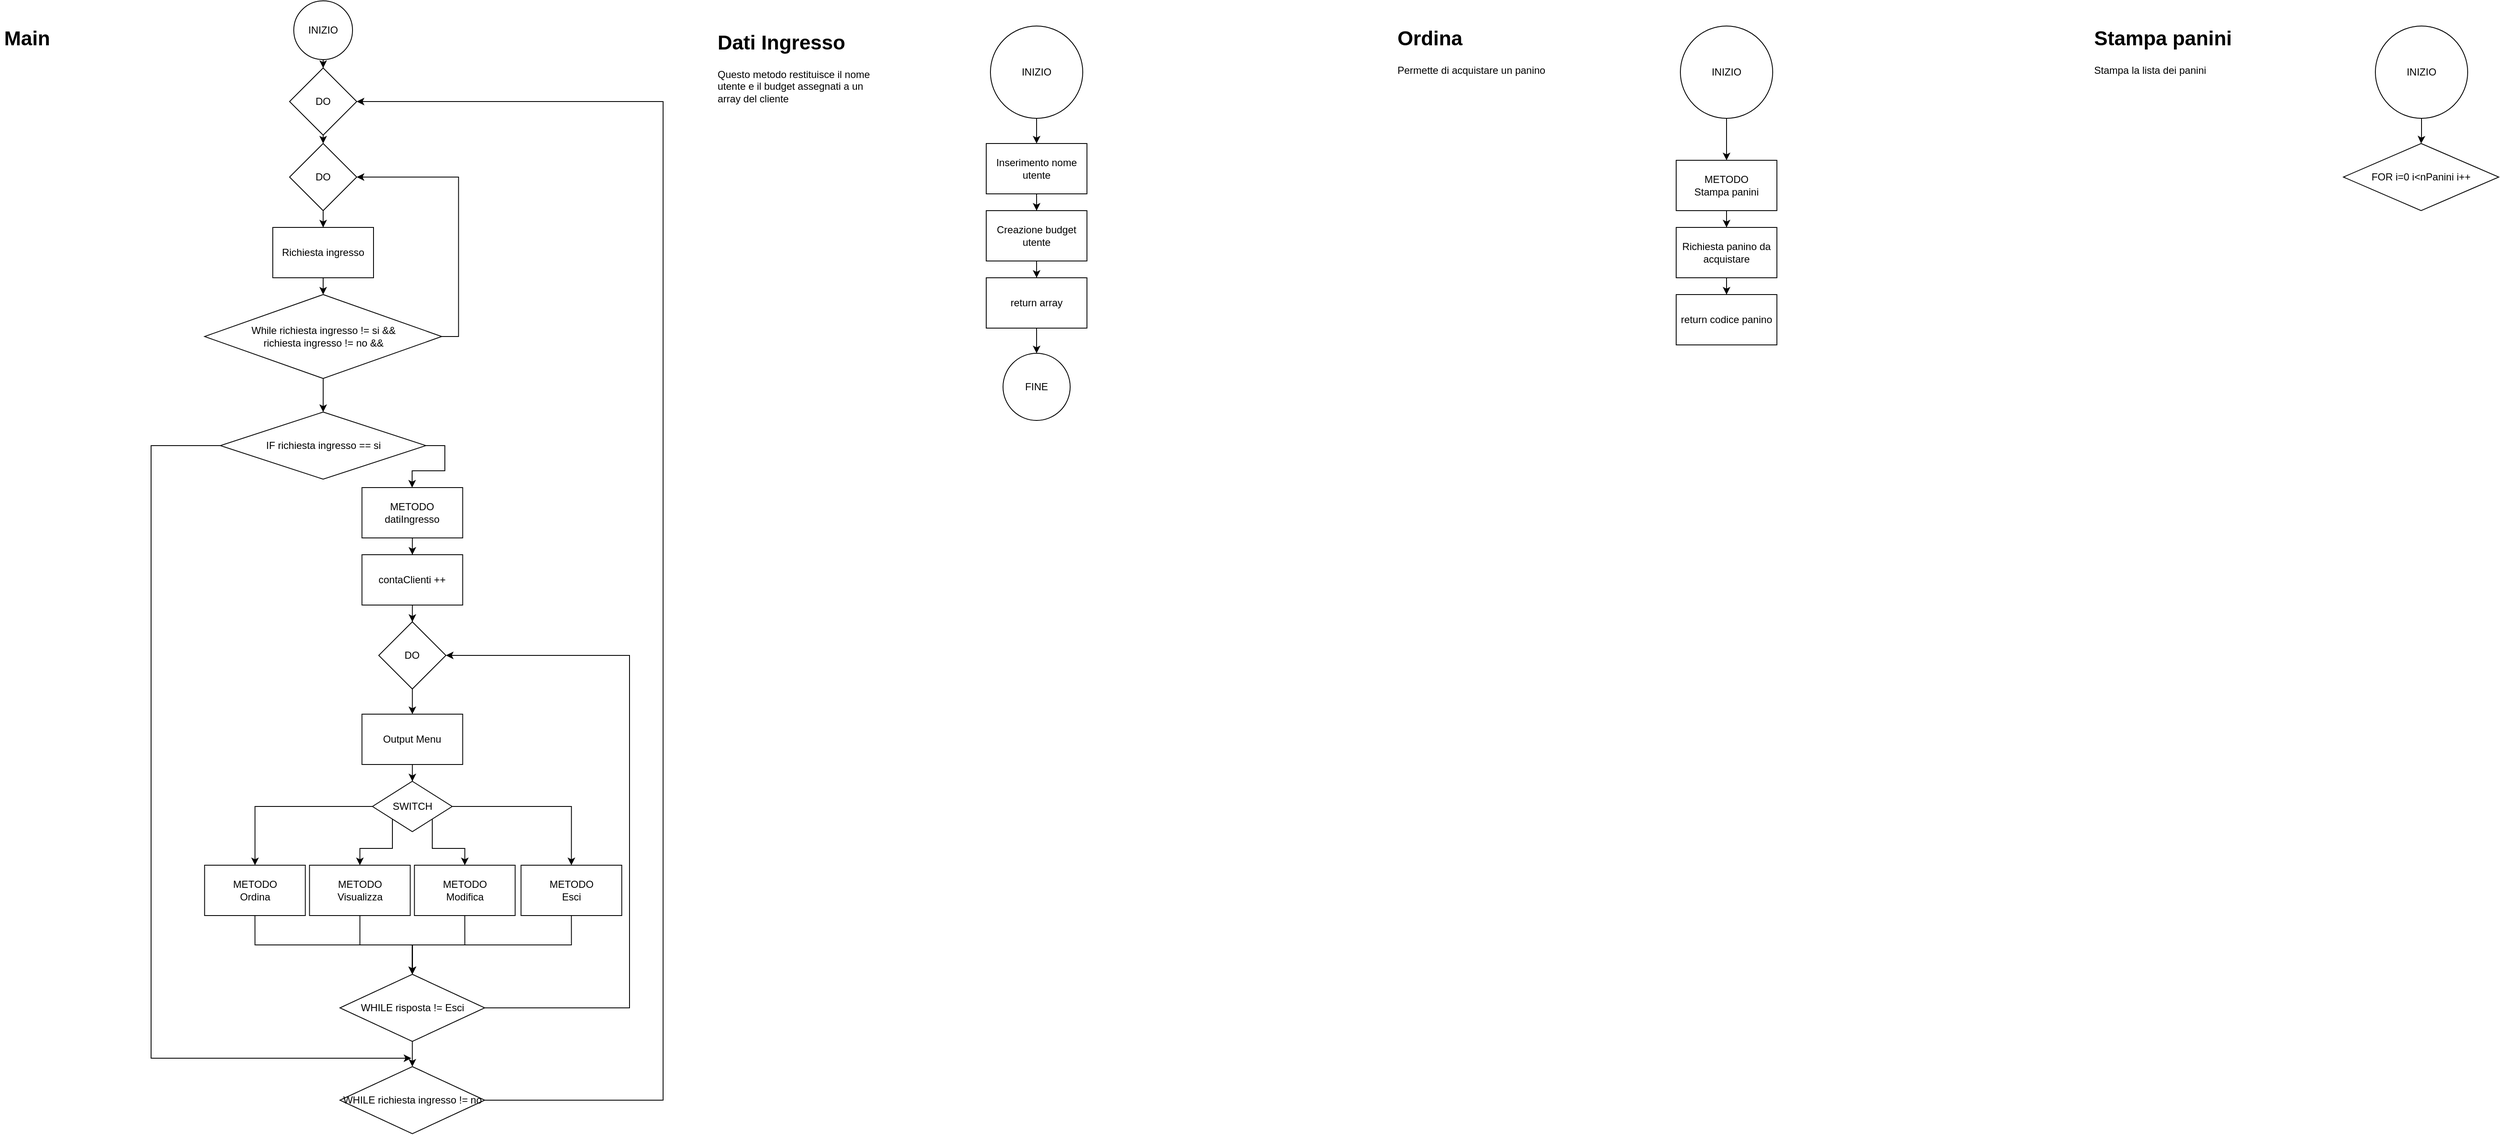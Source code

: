 <mxfile version="20.8.22" type="github">
  <diagram name="Pagina-1" id="Z9nMC2QJXrqbn2bzxSSh">
    <mxGraphModel dx="1211" dy="1828" grid="1" gridSize="10" guides="1" tooltips="1" connect="1" arrows="1" fold="1" page="1" pageScale="1" pageWidth="827" pageHeight="1169" math="0" shadow="0">
      <root>
        <mxCell id="0" />
        <mxCell id="1" parent="0" />
        <mxCell id="PisBybdUnTNBp_6gU8Jg-70" value="" style="edgeStyle=orthogonalEdgeStyle;rounded=0;orthogonalLoop=1;jettySize=auto;html=1;" edge="1" parent="1" source="PisBybdUnTNBp_6gU8Jg-2" target="PisBybdUnTNBp_6gU8Jg-69">
          <mxGeometry relative="1" as="geometry" />
        </mxCell>
        <mxCell id="PisBybdUnTNBp_6gU8Jg-2" value="INIZIO" style="ellipse;whiteSpace=wrap;html=1;aspect=fixed;" vertex="1" parent="1">
          <mxGeometry x="360" y="-10" width="70" height="70" as="geometry" />
        </mxCell>
        <mxCell id="PisBybdUnTNBp_6gU8Jg-4" value="&lt;h1&gt;Main&lt;/h1&gt;&lt;p&gt;&lt;br&gt;&lt;/p&gt;" style="text;html=1;strokeColor=none;fillColor=none;spacing=5;spacingTop=-20;whiteSpace=wrap;overflow=hidden;rounded=0;" vertex="1" parent="1">
          <mxGeometry x="10" y="15" width="190" height="120" as="geometry" />
        </mxCell>
        <mxCell id="PisBybdUnTNBp_6gU8Jg-13" value="" style="edgeStyle=orthogonalEdgeStyle;rounded=0;orthogonalLoop=1;jettySize=auto;html=1;" edge="1" parent="1" source="PisBybdUnTNBp_6gU8Jg-5" target="PisBybdUnTNBp_6gU8Jg-12">
          <mxGeometry relative="1" as="geometry" />
        </mxCell>
        <mxCell id="PisBybdUnTNBp_6gU8Jg-5" value="DO" style="rhombus;whiteSpace=wrap;html=1;" vertex="1" parent="1">
          <mxGeometry x="355" y="160" width="80" height="80" as="geometry" />
        </mxCell>
        <mxCell id="PisBybdUnTNBp_6gU8Jg-15" style="edgeStyle=orthogonalEdgeStyle;rounded=0;orthogonalLoop=1;jettySize=auto;html=1;exitX=0.5;exitY=1;exitDx=0;exitDy=0;entryX=0.5;entryY=0;entryDx=0;entryDy=0;" edge="1" parent="1" source="PisBybdUnTNBp_6gU8Jg-12" target="PisBybdUnTNBp_6gU8Jg-14">
          <mxGeometry relative="1" as="geometry" />
        </mxCell>
        <mxCell id="PisBybdUnTNBp_6gU8Jg-12" value="Richiesta ingresso" style="whiteSpace=wrap;html=1;" vertex="1" parent="1">
          <mxGeometry x="335" y="260" width="120" height="60" as="geometry" />
        </mxCell>
        <mxCell id="PisBybdUnTNBp_6gU8Jg-20" value="" style="edgeStyle=orthogonalEdgeStyle;rounded=0;orthogonalLoop=1;jettySize=auto;html=1;" edge="1" parent="1" source="PisBybdUnTNBp_6gU8Jg-14" target="PisBybdUnTNBp_6gU8Jg-19">
          <mxGeometry relative="1" as="geometry" />
        </mxCell>
        <mxCell id="PisBybdUnTNBp_6gU8Jg-68" style="edgeStyle=orthogonalEdgeStyle;rounded=0;orthogonalLoop=1;jettySize=auto;html=1;exitX=1;exitY=0.5;exitDx=0;exitDy=0;entryX=1;entryY=0.5;entryDx=0;entryDy=0;" edge="1" parent="1" source="PisBybdUnTNBp_6gU8Jg-14" target="PisBybdUnTNBp_6gU8Jg-5">
          <mxGeometry relative="1" as="geometry" />
        </mxCell>
        <mxCell id="PisBybdUnTNBp_6gU8Jg-14" value="While richiesta ingresso != si &amp;amp;&amp;amp;&lt;br&gt;richiesta ingresso != no &amp;amp;&amp;amp;" style="rhombus;whiteSpace=wrap;html=1;" vertex="1" parent="1">
          <mxGeometry x="253.75" y="340" width="282.5" height="100" as="geometry" />
        </mxCell>
        <mxCell id="PisBybdUnTNBp_6gU8Jg-29" value="" style="edgeStyle=orthogonalEdgeStyle;rounded=0;orthogonalLoop=1;jettySize=auto;html=1;" edge="1" parent="1" target="PisBybdUnTNBp_6gU8Jg-28">
          <mxGeometry relative="1" as="geometry">
            <mxPoint x="441.25" y="520" as="sourcePoint" />
            <Array as="points">
              <mxPoint x="540" y="520" />
              <mxPoint x="540" y="550" />
              <mxPoint x="501" y="550" />
            </Array>
          </mxGeometry>
        </mxCell>
        <mxCell id="PisBybdUnTNBp_6gU8Jg-75" style="edgeStyle=orthogonalEdgeStyle;rounded=0;orthogonalLoop=1;jettySize=auto;html=1;exitX=0;exitY=0.5;exitDx=0;exitDy=0;" edge="1" parent="1" source="PisBybdUnTNBp_6gU8Jg-19">
          <mxGeometry relative="1" as="geometry">
            <mxPoint x="500" y="1250" as="targetPoint" />
            <Array as="points">
              <mxPoint x="190" y="520" />
              <mxPoint x="190" y="1250" />
            </Array>
          </mxGeometry>
        </mxCell>
        <mxCell id="PisBybdUnTNBp_6gU8Jg-19" value="IF richiesta ingresso == si" style="rhombus;whiteSpace=wrap;html=1;" vertex="1" parent="1">
          <mxGeometry x="272.5" y="480" width="245" height="80" as="geometry" />
        </mxCell>
        <mxCell id="PisBybdUnTNBp_6gU8Jg-25" value="" style="edgeStyle=orthogonalEdgeStyle;rounded=0;orthogonalLoop=1;jettySize=auto;html=1;" edge="1" parent="1" source="PisBybdUnTNBp_6gU8Jg-22" target="PisBybdUnTNBp_6gU8Jg-24">
          <mxGeometry relative="1" as="geometry" />
        </mxCell>
        <mxCell id="PisBybdUnTNBp_6gU8Jg-22" value="Inserimento nome utente" style="whiteSpace=wrap;html=1;" vertex="1" parent="1">
          <mxGeometry x="1185" y="160" width="120" height="60" as="geometry" />
        </mxCell>
        <mxCell id="PisBybdUnTNBp_6gU8Jg-37" value="" style="edgeStyle=orthogonalEdgeStyle;rounded=0;orthogonalLoop=1;jettySize=auto;html=1;" edge="1" parent="1" source="PisBybdUnTNBp_6gU8Jg-24" target="PisBybdUnTNBp_6gU8Jg-36">
          <mxGeometry relative="1" as="geometry" />
        </mxCell>
        <mxCell id="PisBybdUnTNBp_6gU8Jg-24" value="Creazione budget utente" style="whiteSpace=wrap;html=1;" vertex="1" parent="1">
          <mxGeometry x="1185" y="240" width="120" height="60" as="geometry" />
        </mxCell>
        <mxCell id="PisBybdUnTNBp_6gU8Jg-31" value="" style="edgeStyle=orthogonalEdgeStyle;rounded=0;orthogonalLoop=1;jettySize=auto;html=1;" edge="1" parent="1" source="PisBybdUnTNBp_6gU8Jg-28" target="PisBybdUnTNBp_6gU8Jg-30">
          <mxGeometry relative="1" as="geometry" />
        </mxCell>
        <mxCell id="PisBybdUnTNBp_6gU8Jg-28" value="METODO datiIngresso" style="whiteSpace=wrap;html=1;" vertex="1" parent="1">
          <mxGeometry x="441.25" y="570" width="120" height="60" as="geometry" />
        </mxCell>
        <mxCell id="PisBybdUnTNBp_6gU8Jg-43" value="" style="edgeStyle=orthogonalEdgeStyle;rounded=0;orthogonalLoop=1;jettySize=auto;html=1;" edge="1" parent="1" source="PisBybdUnTNBp_6gU8Jg-30" target="PisBybdUnTNBp_6gU8Jg-42">
          <mxGeometry relative="1" as="geometry" />
        </mxCell>
        <mxCell id="PisBybdUnTNBp_6gU8Jg-30" value="contaClienti ++" style="whiteSpace=wrap;html=1;" vertex="1" parent="1">
          <mxGeometry x="441.25" y="650" width="120" height="60" as="geometry" />
        </mxCell>
        <mxCell id="PisBybdUnTNBp_6gU8Jg-35" style="edgeStyle=orthogonalEdgeStyle;rounded=0;orthogonalLoop=1;jettySize=auto;html=1;exitX=0.5;exitY=1;exitDx=0;exitDy=0;entryX=0.5;entryY=0;entryDx=0;entryDy=0;" edge="1" parent="1" source="PisBybdUnTNBp_6gU8Jg-32" target="PisBybdUnTNBp_6gU8Jg-22">
          <mxGeometry relative="1" as="geometry" />
        </mxCell>
        <mxCell id="PisBybdUnTNBp_6gU8Jg-32" value="INIZIO" style="ellipse;whiteSpace=wrap;html=1;aspect=fixed;" vertex="1" parent="1">
          <mxGeometry x="1190" y="20" width="110" height="110" as="geometry" />
        </mxCell>
        <mxCell id="PisBybdUnTNBp_6gU8Jg-34" value="&lt;h1&gt;Dati Ingresso&lt;/h1&gt;&lt;p&gt;Questo metodo restituisce il nome utente e il budget assegnati a un array del cliente&lt;/p&gt;" style="text;html=1;strokeColor=none;fillColor=none;spacing=5;spacingTop=-20;whiteSpace=wrap;overflow=hidden;rounded=0;" vertex="1" parent="1">
          <mxGeometry x="860" y="20" width="190" height="100" as="geometry" />
        </mxCell>
        <mxCell id="PisBybdUnTNBp_6gU8Jg-39" value="" style="edgeStyle=orthogonalEdgeStyle;rounded=0;orthogonalLoop=1;jettySize=auto;html=1;" edge="1" parent="1" source="PisBybdUnTNBp_6gU8Jg-36" target="PisBybdUnTNBp_6gU8Jg-38">
          <mxGeometry relative="1" as="geometry" />
        </mxCell>
        <mxCell id="PisBybdUnTNBp_6gU8Jg-36" value="return array" style="whiteSpace=wrap;html=1;" vertex="1" parent="1">
          <mxGeometry x="1185" y="320" width="120" height="60" as="geometry" />
        </mxCell>
        <mxCell id="PisBybdUnTNBp_6gU8Jg-38" value="FINE" style="ellipse;whiteSpace=wrap;html=1;" vertex="1" parent="1">
          <mxGeometry x="1205" y="410" width="80" height="80" as="geometry" />
        </mxCell>
        <mxCell id="PisBybdUnTNBp_6gU8Jg-45" value="" style="edgeStyle=orthogonalEdgeStyle;rounded=0;orthogonalLoop=1;jettySize=auto;html=1;" edge="1" parent="1" source="PisBybdUnTNBp_6gU8Jg-42" target="PisBybdUnTNBp_6gU8Jg-44">
          <mxGeometry relative="1" as="geometry" />
        </mxCell>
        <mxCell id="PisBybdUnTNBp_6gU8Jg-42" value="DO" style="rhombus;whiteSpace=wrap;html=1;" vertex="1" parent="1">
          <mxGeometry x="461.25" y="730" width="80" height="80" as="geometry" />
        </mxCell>
        <mxCell id="PisBybdUnTNBp_6gU8Jg-47" value="" style="edgeStyle=orthogonalEdgeStyle;rounded=0;orthogonalLoop=1;jettySize=auto;html=1;" edge="1" parent="1" source="PisBybdUnTNBp_6gU8Jg-44" target="PisBybdUnTNBp_6gU8Jg-46">
          <mxGeometry relative="1" as="geometry" />
        </mxCell>
        <mxCell id="PisBybdUnTNBp_6gU8Jg-44" value="Output Menu" style="whiteSpace=wrap;html=1;" vertex="1" parent="1">
          <mxGeometry x="441.25" y="840" width="120" height="60" as="geometry" />
        </mxCell>
        <mxCell id="PisBybdUnTNBp_6gU8Jg-49" value="" style="edgeStyle=orthogonalEdgeStyle;rounded=0;orthogonalLoop=1;jettySize=auto;html=1;" edge="1" parent="1" source="PisBybdUnTNBp_6gU8Jg-46" target="PisBybdUnTNBp_6gU8Jg-48">
          <mxGeometry relative="1" as="geometry" />
        </mxCell>
        <mxCell id="PisBybdUnTNBp_6gU8Jg-55" style="edgeStyle=orthogonalEdgeStyle;rounded=0;orthogonalLoop=1;jettySize=auto;html=1;exitX=0;exitY=1;exitDx=0;exitDy=0;entryX=0.5;entryY=0;entryDx=0;entryDy=0;" edge="1" parent="1" source="PisBybdUnTNBp_6gU8Jg-46" target="PisBybdUnTNBp_6gU8Jg-50">
          <mxGeometry relative="1" as="geometry" />
        </mxCell>
        <mxCell id="PisBybdUnTNBp_6gU8Jg-57" style="edgeStyle=orthogonalEdgeStyle;rounded=0;orthogonalLoop=1;jettySize=auto;html=1;exitX=1;exitY=1;exitDx=0;exitDy=0;entryX=0.5;entryY=0;entryDx=0;entryDy=0;" edge="1" parent="1" source="PisBybdUnTNBp_6gU8Jg-46" target="PisBybdUnTNBp_6gU8Jg-52">
          <mxGeometry relative="1" as="geometry" />
        </mxCell>
        <mxCell id="PisBybdUnTNBp_6gU8Jg-58" style="edgeStyle=orthogonalEdgeStyle;rounded=0;orthogonalLoop=1;jettySize=auto;html=1;exitX=1;exitY=0.5;exitDx=0;exitDy=0;entryX=0.5;entryY=0;entryDx=0;entryDy=0;" edge="1" parent="1" source="PisBybdUnTNBp_6gU8Jg-46" target="PisBybdUnTNBp_6gU8Jg-56">
          <mxGeometry relative="1" as="geometry" />
        </mxCell>
        <mxCell id="PisBybdUnTNBp_6gU8Jg-46" value="SWITCH" style="rhombus;whiteSpace=wrap;html=1;" vertex="1" parent="1">
          <mxGeometry x="453.75" y="920" width="95" height="60" as="geometry" />
        </mxCell>
        <mxCell id="PisBybdUnTNBp_6gU8Jg-65" style="edgeStyle=orthogonalEdgeStyle;rounded=0;orthogonalLoop=1;jettySize=auto;html=1;exitX=0.5;exitY=1;exitDx=0;exitDy=0;entryX=0.5;entryY=0;entryDx=0;entryDy=0;" edge="1" parent="1" source="PisBybdUnTNBp_6gU8Jg-48" target="PisBybdUnTNBp_6gU8Jg-60">
          <mxGeometry relative="1" as="geometry" />
        </mxCell>
        <mxCell id="PisBybdUnTNBp_6gU8Jg-48" value="METODO&lt;br&gt;Ordina" style="whiteSpace=wrap;html=1;" vertex="1" parent="1">
          <mxGeometry x="253.75" y="1020" width="120" height="60" as="geometry" />
        </mxCell>
        <mxCell id="PisBybdUnTNBp_6gU8Jg-61" value="" style="edgeStyle=orthogonalEdgeStyle;rounded=0;orthogonalLoop=1;jettySize=auto;html=1;" edge="1" parent="1" source="PisBybdUnTNBp_6gU8Jg-50" target="PisBybdUnTNBp_6gU8Jg-60">
          <mxGeometry relative="1" as="geometry" />
        </mxCell>
        <mxCell id="PisBybdUnTNBp_6gU8Jg-50" value="METODO&lt;br&gt;Visualizza" style="whiteSpace=wrap;html=1;" vertex="1" parent="1">
          <mxGeometry x="378.75" y="1020" width="120" height="60" as="geometry" />
        </mxCell>
        <mxCell id="PisBybdUnTNBp_6gU8Jg-63" style="edgeStyle=orthogonalEdgeStyle;rounded=0;orthogonalLoop=1;jettySize=auto;html=1;exitX=0.5;exitY=1;exitDx=0;exitDy=0;entryX=0.5;entryY=0;entryDx=0;entryDy=0;" edge="1" parent="1" source="PisBybdUnTNBp_6gU8Jg-52" target="PisBybdUnTNBp_6gU8Jg-60">
          <mxGeometry relative="1" as="geometry" />
        </mxCell>
        <mxCell id="PisBybdUnTNBp_6gU8Jg-52" value="METODO&lt;br&gt;Modifica" style="whiteSpace=wrap;html=1;" vertex="1" parent="1">
          <mxGeometry x="503.75" y="1020" width="120" height="60" as="geometry" />
        </mxCell>
        <mxCell id="PisBybdUnTNBp_6gU8Jg-64" style="edgeStyle=orthogonalEdgeStyle;rounded=0;orthogonalLoop=1;jettySize=auto;html=1;exitX=0.5;exitY=1;exitDx=0;exitDy=0;entryX=0.5;entryY=0;entryDx=0;entryDy=0;" edge="1" parent="1" source="PisBybdUnTNBp_6gU8Jg-56" target="PisBybdUnTNBp_6gU8Jg-60">
          <mxGeometry relative="1" as="geometry" />
        </mxCell>
        <mxCell id="PisBybdUnTNBp_6gU8Jg-56" value="METODO&lt;br&gt;Esci" style="whiteSpace=wrap;html=1;" vertex="1" parent="1">
          <mxGeometry x="630.75" y="1020" width="120" height="60" as="geometry" />
        </mxCell>
        <mxCell id="PisBybdUnTNBp_6gU8Jg-62" style="edgeStyle=orthogonalEdgeStyle;rounded=0;orthogonalLoop=1;jettySize=auto;html=1;exitX=1;exitY=0.5;exitDx=0;exitDy=0;entryX=1;entryY=0.5;entryDx=0;entryDy=0;" edge="1" parent="1" source="PisBybdUnTNBp_6gU8Jg-60" target="PisBybdUnTNBp_6gU8Jg-42">
          <mxGeometry relative="1" as="geometry">
            <Array as="points">
              <mxPoint x="760" y="1190" />
              <mxPoint x="760" y="770" />
            </Array>
          </mxGeometry>
        </mxCell>
        <mxCell id="PisBybdUnTNBp_6gU8Jg-73" style="edgeStyle=orthogonalEdgeStyle;rounded=0;orthogonalLoop=1;jettySize=auto;html=1;exitX=0.5;exitY=1;exitDx=0;exitDy=0;entryX=0.5;entryY=0;entryDx=0;entryDy=0;" edge="1" parent="1" source="PisBybdUnTNBp_6gU8Jg-60" target="PisBybdUnTNBp_6gU8Jg-72">
          <mxGeometry relative="1" as="geometry" />
        </mxCell>
        <mxCell id="PisBybdUnTNBp_6gU8Jg-60" value="WHILE risposta != Esci" style="rhombus;whiteSpace=wrap;html=1;" vertex="1" parent="1">
          <mxGeometry x="415" y="1150" width="172.5" height="80" as="geometry" />
        </mxCell>
        <mxCell id="PisBybdUnTNBp_6gU8Jg-71" style="edgeStyle=orthogonalEdgeStyle;rounded=0;orthogonalLoop=1;jettySize=auto;html=1;exitX=0.5;exitY=1;exitDx=0;exitDy=0;entryX=0.5;entryY=0;entryDx=0;entryDy=0;" edge="1" parent="1" source="PisBybdUnTNBp_6gU8Jg-69" target="PisBybdUnTNBp_6gU8Jg-5">
          <mxGeometry relative="1" as="geometry" />
        </mxCell>
        <mxCell id="PisBybdUnTNBp_6gU8Jg-69" value="DO" style="rhombus;whiteSpace=wrap;html=1;" vertex="1" parent="1">
          <mxGeometry x="355" y="70" width="80" height="80" as="geometry" />
        </mxCell>
        <mxCell id="PisBybdUnTNBp_6gU8Jg-74" style="edgeStyle=orthogonalEdgeStyle;rounded=0;orthogonalLoop=1;jettySize=auto;html=1;exitX=1;exitY=0.5;exitDx=0;exitDy=0;entryX=1;entryY=0.5;entryDx=0;entryDy=0;" edge="1" parent="1" source="PisBybdUnTNBp_6gU8Jg-72" target="PisBybdUnTNBp_6gU8Jg-69">
          <mxGeometry relative="1" as="geometry">
            <Array as="points">
              <mxPoint x="800" y="1300" />
              <mxPoint x="800" y="110" />
            </Array>
          </mxGeometry>
        </mxCell>
        <mxCell id="PisBybdUnTNBp_6gU8Jg-72" value="WHILE richiesta ingresso != no" style="rhombus;whiteSpace=wrap;html=1;" vertex="1" parent="1">
          <mxGeometry x="415" y="1260" width="172.5" height="80" as="geometry" />
        </mxCell>
        <mxCell id="PisBybdUnTNBp_6gU8Jg-76" value="&lt;h1&gt;Ordina&lt;/h1&gt;&lt;p&gt;Permette di acquistare un panino&lt;/p&gt;" style="text;html=1;strokeColor=none;fillColor=none;spacing=5;spacingTop=-20;whiteSpace=wrap;overflow=hidden;rounded=0;" vertex="1" parent="1">
          <mxGeometry x="1670" y="15" width="190" height="120" as="geometry" />
        </mxCell>
        <mxCell id="PisBybdUnTNBp_6gU8Jg-78" style="edgeStyle=orthogonalEdgeStyle;rounded=0;orthogonalLoop=1;jettySize=auto;html=1;exitX=0.5;exitY=1;exitDx=0;exitDy=0;entryX=0.5;entryY=0;entryDx=0;entryDy=0;" edge="1" parent="1" source="PisBybdUnTNBp_6gU8Jg-77" target="PisBybdUnTNBp_6gU8Jg-79">
          <mxGeometry relative="1" as="geometry">
            <mxPoint x="2066.882" y="220" as="targetPoint" />
          </mxGeometry>
        </mxCell>
        <mxCell id="PisBybdUnTNBp_6gU8Jg-77" value="INIZIO" style="ellipse;whiteSpace=wrap;html=1;aspect=fixed;" vertex="1" parent="1">
          <mxGeometry x="2012" y="20" width="110" height="110" as="geometry" />
        </mxCell>
        <mxCell id="PisBybdUnTNBp_6gU8Jg-82" value="" style="edgeStyle=orthogonalEdgeStyle;rounded=0;orthogonalLoop=1;jettySize=auto;html=1;" edge="1" parent="1" source="PisBybdUnTNBp_6gU8Jg-79" target="PisBybdUnTNBp_6gU8Jg-81">
          <mxGeometry relative="1" as="geometry" />
        </mxCell>
        <mxCell id="PisBybdUnTNBp_6gU8Jg-79" value="METODO&lt;br&gt;Stampa panini" style="rounded=0;whiteSpace=wrap;html=1;" vertex="1" parent="1">
          <mxGeometry x="2007" y="180" width="120" height="60" as="geometry" />
        </mxCell>
        <mxCell id="PisBybdUnTNBp_6gU8Jg-84" value="" style="edgeStyle=orthogonalEdgeStyle;rounded=0;orthogonalLoop=1;jettySize=auto;html=1;" edge="1" parent="1" source="PisBybdUnTNBp_6gU8Jg-81" target="PisBybdUnTNBp_6gU8Jg-83">
          <mxGeometry relative="1" as="geometry" />
        </mxCell>
        <mxCell id="PisBybdUnTNBp_6gU8Jg-81" value="Richiesta panino da acquistare" style="whiteSpace=wrap;html=1;rounded=0;" vertex="1" parent="1">
          <mxGeometry x="2007" y="260" width="120" height="60" as="geometry" />
        </mxCell>
        <mxCell id="PisBybdUnTNBp_6gU8Jg-83" value="return codice panino" style="whiteSpace=wrap;html=1;rounded=0;" vertex="1" parent="1">
          <mxGeometry x="2007" y="340" width="120" height="60" as="geometry" />
        </mxCell>
        <mxCell id="PisBybdUnTNBp_6gU8Jg-85" value="&lt;h1&gt;Stampa panini&lt;/h1&gt;&lt;p&gt;Stampa la lista dei panini&lt;/p&gt;" style="text;html=1;strokeColor=none;fillColor=none;spacing=5;spacingTop=-20;whiteSpace=wrap;overflow=hidden;rounded=0;" vertex="1" parent="1">
          <mxGeometry x="2500" y="15" width="190" height="120" as="geometry" />
        </mxCell>
        <mxCell id="PisBybdUnTNBp_6gU8Jg-91" value="" style="edgeStyle=orthogonalEdgeStyle;rounded=0;orthogonalLoop=1;jettySize=auto;html=1;" edge="1" parent="1" source="PisBybdUnTNBp_6gU8Jg-86" target="PisBybdUnTNBp_6gU8Jg-90">
          <mxGeometry relative="1" as="geometry" />
        </mxCell>
        <mxCell id="PisBybdUnTNBp_6gU8Jg-86" value="INIZIO" style="ellipse;whiteSpace=wrap;html=1;aspect=fixed;" vertex="1" parent="1">
          <mxGeometry x="2840" y="20" width="110" height="110" as="geometry" />
        </mxCell>
        <mxCell id="PisBybdUnTNBp_6gU8Jg-90" value="FOR i=0 i&amp;lt;nPanini i++" style="rhombus;whiteSpace=wrap;html=1;" vertex="1" parent="1">
          <mxGeometry x="2802" y="160" width="185" height="80" as="geometry" />
        </mxCell>
      </root>
    </mxGraphModel>
  </diagram>
</mxfile>
